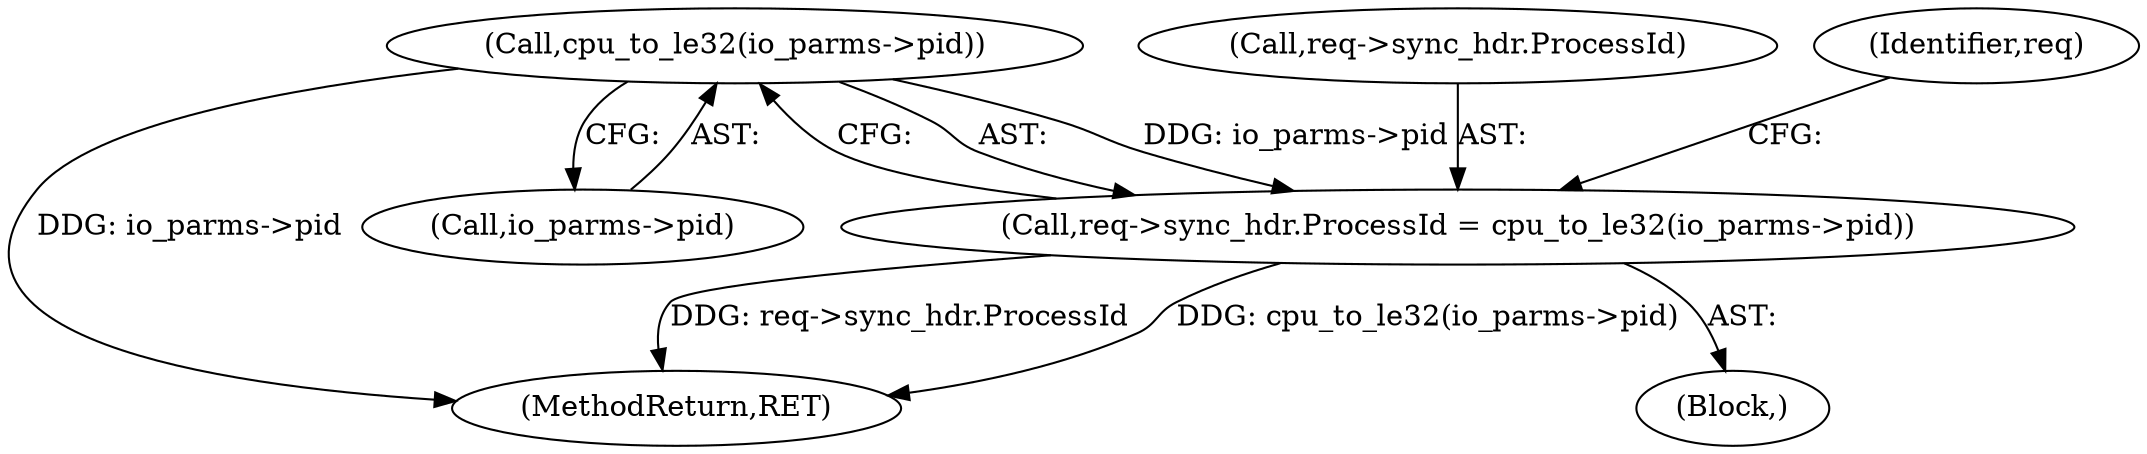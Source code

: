 digraph "0_linux_6a3eb3360667170988f8a6477f6686242061488a@pointer" {
"1000182" [label="(Call,cpu_to_le32(io_parms->pid))"];
"1000176" [label="(Call,req->sync_hdr.ProcessId = cpu_to_le32(io_parms->pid))"];
"1000392" [label="(MethodReturn,RET)"];
"1000177" [label="(Call,req->sync_hdr.ProcessId)"];
"1000183" [label="(Call,io_parms->pid)"];
"1000182" [label="(Call,cpu_to_le32(io_parms->pid))"];
"1000188" [label="(Identifier,req)"];
"1000176" [label="(Call,req->sync_hdr.ProcessId = cpu_to_le32(io_parms->pid))"];
"1000107" [label="(Block,)"];
"1000182" -> "1000176"  [label="AST: "];
"1000182" -> "1000183"  [label="CFG: "];
"1000183" -> "1000182"  [label="AST: "];
"1000176" -> "1000182"  [label="CFG: "];
"1000182" -> "1000392"  [label="DDG: io_parms->pid"];
"1000182" -> "1000176"  [label="DDG: io_parms->pid"];
"1000176" -> "1000107"  [label="AST: "];
"1000177" -> "1000176"  [label="AST: "];
"1000188" -> "1000176"  [label="CFG: "];
"1000176" -> "1000392"  [label="DDG: cpu_to_le32(io_parms->pid)"];
"1000176" -> "1000392"  [label="DDG: req->sync_hdr.ProcessId"];
}
